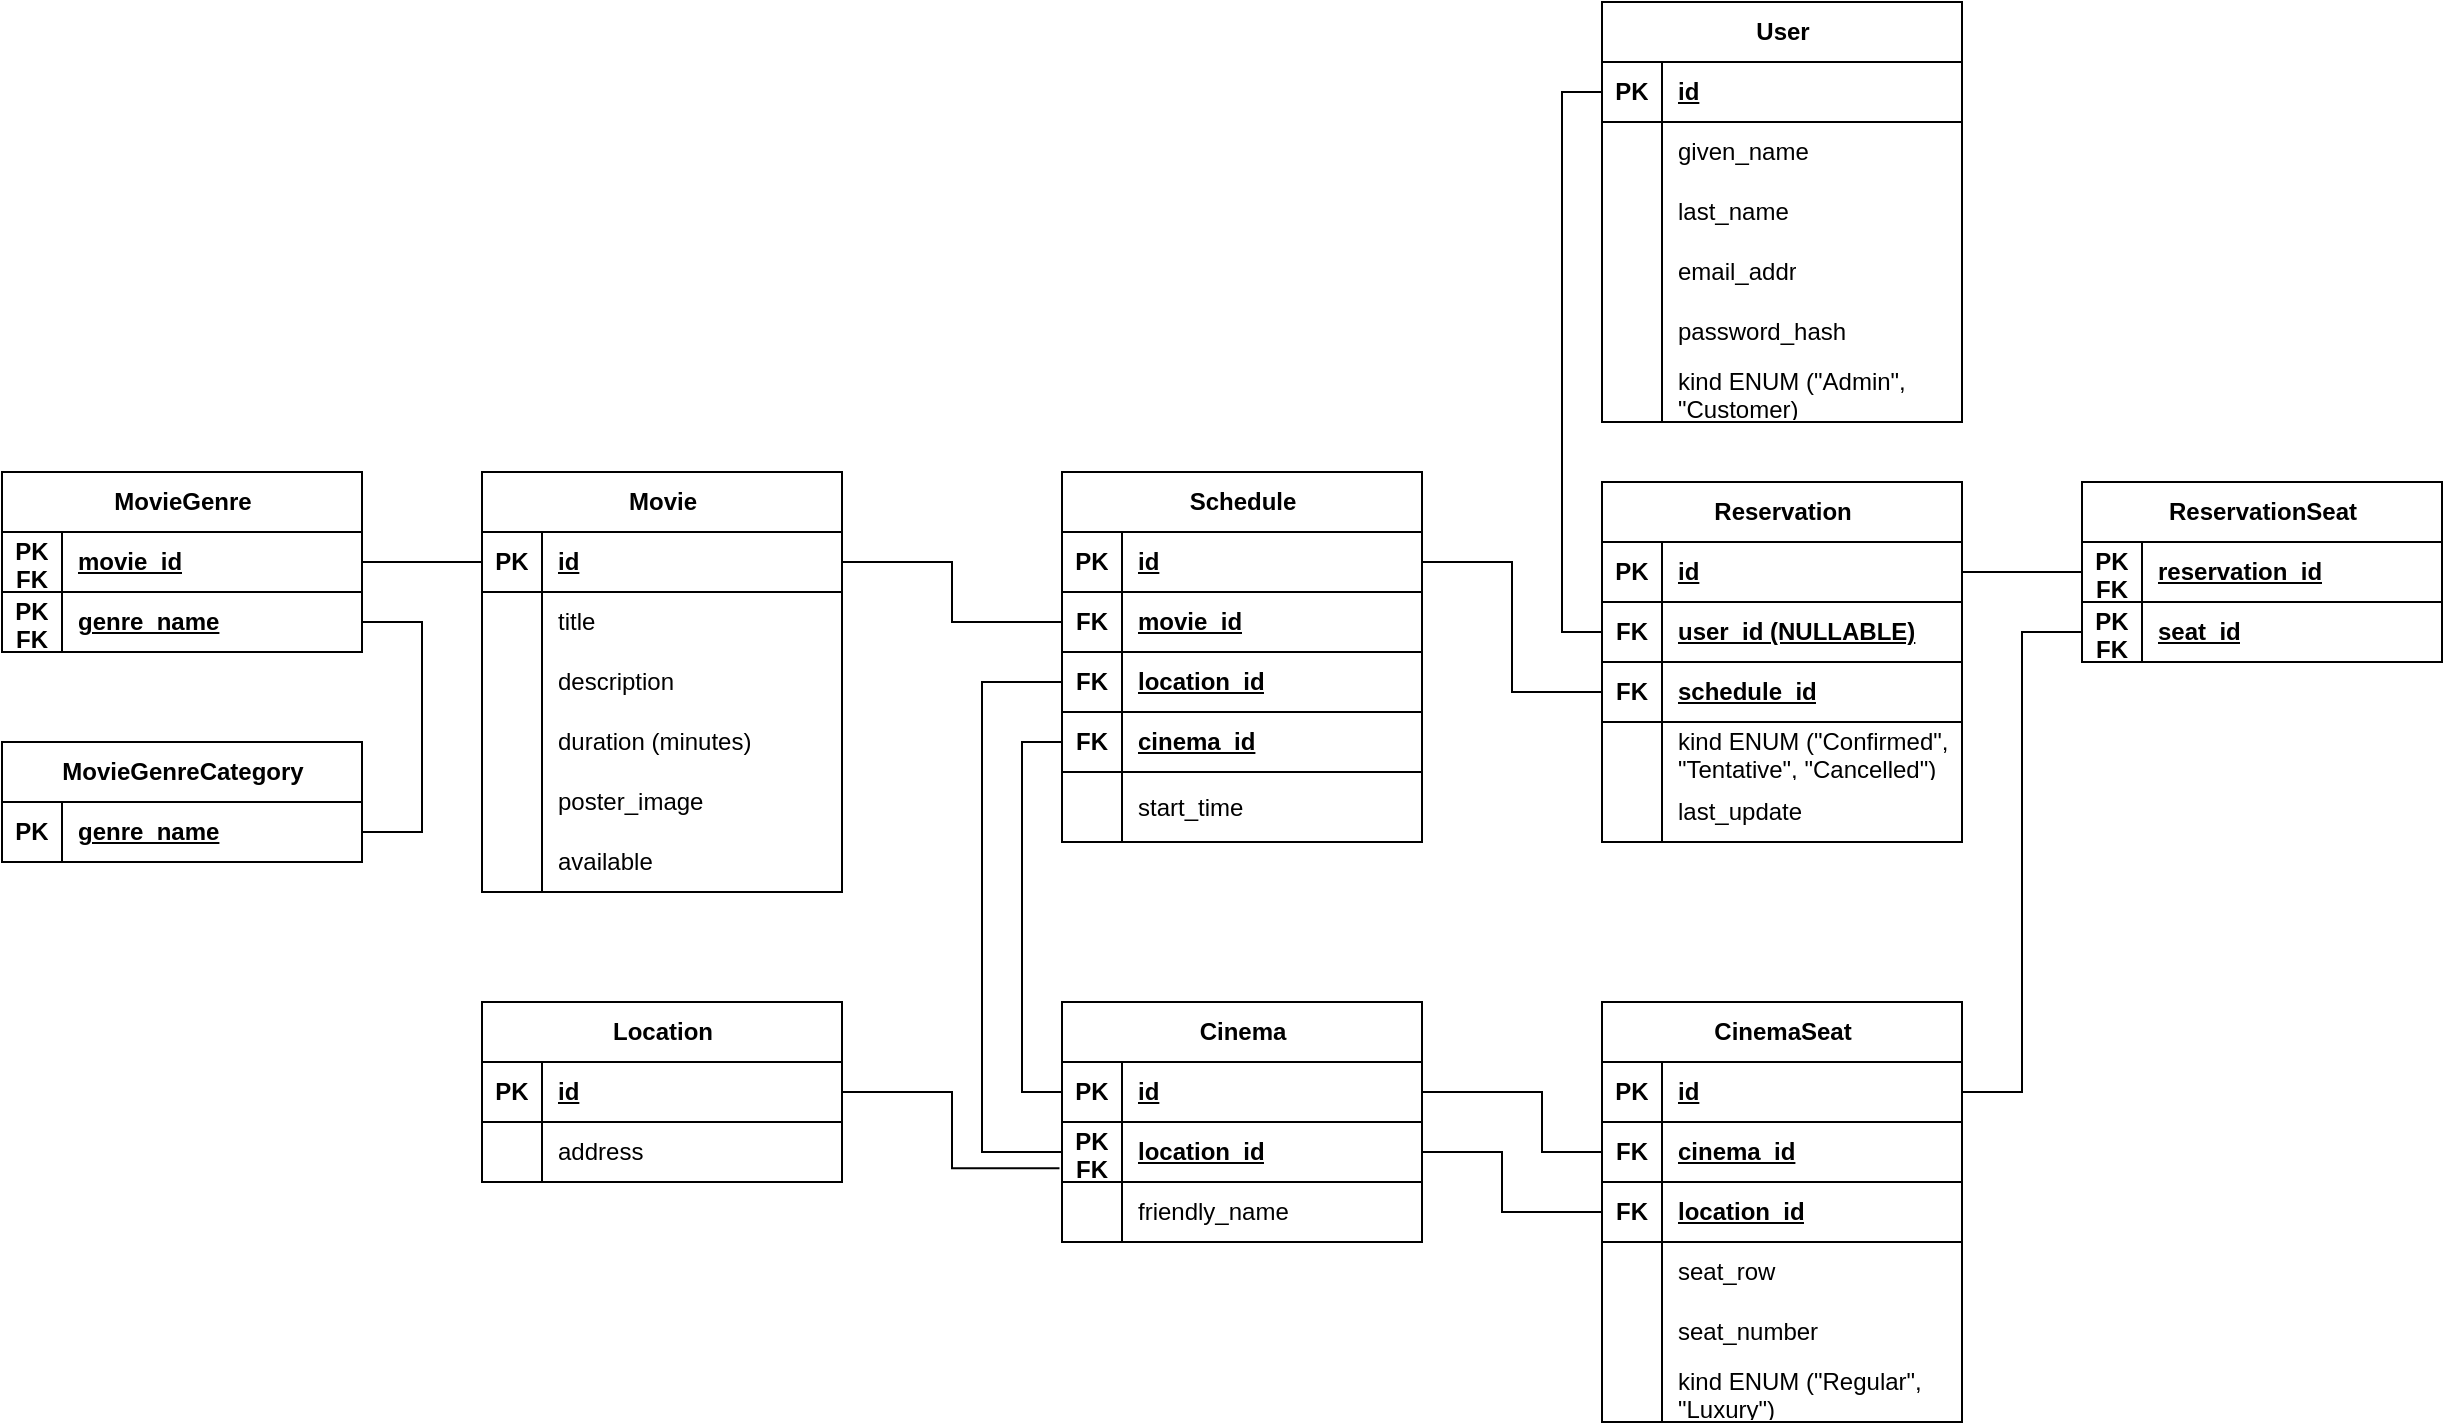 <mxfile version="28.0.4">
  <diagram name="Page-1" id="zfXuP40hSpbdr9lOSore">
    <mxGraphModel dx="1469" dy="2016" grid="1" gridSize="10" guides="1" tooltips="1" connect="1" arrows="1" fold="1" page="1" pageScale="1" pageWidth="850" pageHeight="1100" math="0" shadow="0">
      <root>
        <mxCell id="0" />
        <mxCell id="1" parent="0" />
        <mxCell id="dxzVCHBgNI3XaFUVQ8FP-151" value="CinemaSeat" style="shape=table;startSize=30;container=1;collapsible=1;childLayout=tableLayout;fixedRows=1;rowLines=0;fontStyle=1;align=center;resizeLast=1;html=1;" vertex="1" parent="1">
          <mxGeometry x="840" y="540" width="180" height="210" as="geometry" />
        </mxCell>
        <mxCell id="dxzVCHBgNI3XaFUVQ8FP-152" value="" style="shape=tableRow;horizontal=0;startSize=0;swimlaneHead=0;swimlaneBody=0;fillColor=none;collapsible=0;dropTarget=0;points=[[0,0.5],[1,0.5]];portConstraint=eastwest;top=0;left=0;right=0;bottom=1;" vertex="1" parent="dxzVCHBgNI3XaFUVQ8FP-151">
          <mxGeometry y="30" width="180" height="30" as="geometry" />
        </mxCell>
        <mxCell id="dxzVCHBgNI3XaFUVQ8FP-153" value="PK" style="shape=partialRectangle;connectable=0;fillColor=none;top=0;left=0;bottom=0;right=0;fontStyle=1;overflow=hidden;whiteSpace=wrap;html=1;" vertex="1" parent="dxzVCHBgNI3XaFUVQ8FP-152">
          <mxGeometry width="30" height="30" as="geometry">
            <mxRectangle width="30" height="30" as="alternateBounds" />
          </mxGeometry>
        </mxCell>
        <mxCell id="dxzVCHBgNI3XaFUVQ8FP-154" value="id" style="shape=partialRectangle;connectable=0;fillColor=none;top=0;left=0;bottom=0;right=0;align=left;spacingLeft=6;fontStyle=5;overflow=hidden;whiteSpace=wrap;html=1;" vertex="1" parent="dxzVCHBgNI3XaFUVQ8FP-152">
          <mxGeometry x="30" width="150" height="30" as="geometry">
            <mxRectangle width="150" height="30" as="alternateBounds" />
          </mxGeometry>
        </mxCell>
        <mxCell id="dxzVCHBgNI3XaFUVQ8FP-155" style="shape=tableRow;horizontal=0;startSize=0;swimlaneHead=0;swimlaneBody=0;fillColor=none;collapsible=0;dropTarget=0;points=[[0,0.5],[1,0.5]];portConstraint=eastwest;top=0;left=0;right=0;bottom=1;" vertex="1" parent="dxzVCHBgNI3XaFUVQ8FP-151">
          <mxGeometry y="60" width="180" height="30" as="geometry" />
        </mxCell>
        <mxCell id="dxzVCHBgNI3XaFUVQ8FP-156" value="FK" style="shape=partialRectangle;connectable=0;fillColor=none;top=0;left=0;bottom=0;right=0;fontStyle=1;overflow=hidden;whiteSpace=wrap;html=1;" vertex="1" parent="dxzVCHBgNI3XaFUVQ8FP-155">
          <mxGeometry width="30" height="30" as="geometry">
            <mxRectangle width="30" height="30" as="alternateBounds" />
          </mxGeometry>
        </mxCell>
        <mxCell id="dxzVCHBgNI3XaFUVQ8FP-157" value="cinema_id" style="shape=partialRectangle;connectable=0;fillColor=none;top=0;left=0;bottom=0;right=0;align=left;spacingLeft=6;fontStyle=5;overflow=hidden;whiteSpace=wrap;html=1;" vertex="1" parent="dxzVCHBgNI3XaFUVQ8FP-155">
          <mxGeometry x="30" width="150" height="30" as="geometry">
            <mxRectangle width="150" height="30" as="alternateBounds" />
          </mxGeometry>
        </mxCell>
        <mxCell id="dxzVCHBgNI3XaFUVQ8FP-158" style="shape=tableRow;horizontal=0;startSize=0;swimlaneHead=0;swimlaneBody=0;fillColor=none;collapsible=0;dropTarget=0;points=[[0,0.5],[1,0.5]];portConstraint=eastwest;top=0;left=0;right=0;bottom=1;" vertex="1" parent="dxzVCHBgNI3XaFUVQ8FP-151">
          <mxGeometry y="90" width="180" height="30" as="geometry" />
        </mxCell>
        <mxCell id="dxzVCHBgNI3XaFUVQ8FP-159" value="FK" style="shape=partialRectangle;connectable=0;fillColor=none;top=0;left=0;bottom=0;right=0;fontStyle=1;overflow=hidden;whiteSpace=wrap;html=1;" vertex="1" parent="dxzVCHBgNI3XaFUVQ8FP-158">
          <mxGeometry width="30" height="30" as="geometry">
            <mxRectangle width="30" height="30" as="alternateBounds" />
          </mxGeometry>
        </mxCell>
        <mxCell id="dxzVCHBgNI3XaFUVQ8FP-160" value="location_id" style="shape=partialRectangle;connectable=0;fillColor=none;top=0;left=0;bottom=0;right=0;align=left;spacingLeft=6;fontStyle=5;overflow=hidden;whiteSpace=wrap;html=1;" vertex="1" parent="dxzVCHBgNI3XaFUVQ8FP-158">
          <mxGeometry x="30" width="150" height="30" as="geometry">
            <mxRectangle width="150" height="30" as="alternateBounds" />
          </mxGeometry>
        </mxCell>
        <mxCell id="dxzVCHBgNI3XaFUVQ8FP-161" style="shape=tableRow;horizontal=0;startSize=0;swimlaneHead=0;swimlaneBody=0;fillColor=none;collapsible=0;dropTarget=0;points=[[0,0.5],[1,0.5]];portConstraint=eastwest;top=0;left=0;right=0;bottom=0;" vertex="1" parent="dxzVCHBgNI3XaFUVQ8FP-151">
          <mxGeometry y="120" width="180" height="30" as="geometry" />
        </mxCell>
        <mxCell id="dxzVCHBgNI3XaFUVQ8FP-162" style="shape=partialRectangle;connectable=0;fillColor=none;top=0;left=0;bottom=0;right=0;editable=1;overflow=hidden;whiteSpace=wrap;html=1;" vertex="1" parent="dxzVCHBgNI3XaFUVQ8FP-161">
          <mxGeometry width="30" height="30" as="geometry">
            <mxRectangle width="30" height="30" as="alternateBounds" />
          </mxGeometry>
        </mxCell>
        <mxCell id="dxzVCHBgNI3XaFUVQ8FP-163" value="seat_row" style="shape=partialRectangle;connectable=0;fillColor=none;top=0;left=0;bottom=0;right=0;align=left;spacingLeft=6;overflow=hidden;whiteSpace=wrap;html=1;" vertex="1" parent="dxzVCHBgNI3XaFUVQ8FP-161">
          <mxGeometry x="30" width="150" height="30" as="geometry">
            <mxRectangle width="150" height="30" as="alternateBounds" />
          </mxGeometry>
        </mxCell>
        <mxCell id="dxzVCHBgNI3XaFUVQ8FP-164" style="shape=tableRow;horizontal=0;startSize=0;swimlaneHead=0;swimlaneBody=0;fillColor=none;collapsible=0;dropTarget=0;points=[[0,0.5],[1,0.5]];portConstraint=eastwest;top=0;left=0;right=0;bottom=0;" vertex="1" parent="dxzVCHBgNI3XaFUVQ8FP-151">
          <mxGeometry y="150" width="180" height="30" as="geometry" />
        </mxCell>
        <mxCell id="dxzVCHBgNI3XaFUVQ8FP-165" style="shape=partialRectangle;connectable=0;fillColor=none;top=0;left=0;bottom=0;right=0;editable=1;overflow=hidden;whiteSpace=wrap;html=1;" vertex="1" parent="dxzVCHBgNI3XaFUVQ8FP-164">
          <mxGeometry width="30" height="30" as="geometry">
            <mxRectangle width="30" height="30" as="alternateBounds" />
          </mxGeometry>
        </mxCell>
        <mxCell id="dxzVCHBgNI3XaFUVQ8FP-166" value="seat_number" style="shape=partialRectangle;connectable=0;fillColor=none;top=0;left=0;bottom=0;right=0;align=left;spacingLeft=6;overflow=hidden;whiteSpace=wrap;html=1;" vertex="1" parent="dxzVCHBgNI3XaFUVQ8FP-164">
          <mxGeometry x="30" width="150" height="30" as="geometry">
            <mxRectangle width="150" height="30" as="alternateBounds" />
          </mxGeometry>
        </mxCell>
        <mxCell id="dxzVCHBgNI3XaFUVQ8FP-167" value="" style="shape=tableRow;horizontal=0;startSize=0;swimlaneHead=0;swimlaneBody=0;fillColor=none;collapsible=0;dropTarget=0;points=[[0,0.5],[1,0.5]];portConstraint=eastwest;top=0;left=0;right=0;bottom=0;" vertex="1" parent="dxzVCHBgNI3XaFUVQ8FP-151">
          <mxGeometry y="180" width="180" height="30" as="geometry" />
        </mxCell>
        <mxCell id="dxzVCHBgNI3XaFUVQ8FP-168" value="" style="shape=partialRectangle;connectable=0;fillColor=none;top=0;left=0;bottom=0;right=0;editable=1;overflow=hidden;whiteSpace=wrap;html=1;" vertex="1" parent="dxzVCHBgNI3XaFUVQ8FP-167">
          <mxGeometry width="30" height="30" as="geometry">
            <mxRectangle width="30" height="30" as="alternateBounds" />
          </mxGeometry>
        </mxCell>
        <mxCell id="dxzVCHBgNI3XaFUVQ8FP-169" value="kind ENUM (&quot;Regular&quot;, &quot;Luxury&quot;)" style="shape=partialRectangle;connectable=0;fillColor=none;top=0;left=0;bottom=0;right=0;align=left;spacingLeft=6;overflow=hidden;whiteSpace=wrap;html=1;" vertex="1" parent="dxzVCHBgNI3XaFUVQ8FP-167">
          <mxGeometry x="30" width="150" height="30" as="geometry">
            <mxRectangle width="150" height="30" as="alternateBounds" />
          </mxGeometry>
        </mxCell>
        <mxCell id="dxzVCHBgNI3XaFUVQ8FP-170" value="Cinema" style="shape=table;startSize=30;container=1;collapsible=1;childLayout=tableLayout;fixedRows=1;rowLines=0;fontStyle=1;align=center;resizeLast=1;html=1;" vertex="1" parent="1">
          <mxGeometry x="570" y="540" width="180" height="120" as="geometry" />
        </mxCell>
        <mxCell id="dxzVCHBgNI3XaFUVQ8FP-171" value="" style="shape=tableRow;horizontal=0;startSize=0;swimlaneHead=0;swimlaneBody=0;fillColor=none;collapsible=0;dropTarget=0;points=[[0,0.5],[1,0.5]];portConstraint=eastwest;top=0;left=0;right=0;bottom=1;" vertex="1" parent="dxzVCHBgNI3XaFUVQ8FP-170">
          <mxGeometry y="30" width="180" height="30" as="geometry" />
        </mxCell>
        <mxCell id="dxzVCHBgNI3XaFUVQ8FP-172" value="PK" style="shape=partialRectangle;connectable=0;fillColor=none;top=0;left=0;bottom=0;right=0;fontStyle=1;overflow=hidden;whiteSpace=wrap;html=1;" vertex="1" parent="dxzVCHBgNI3XaFUVQ8FP-171">
          <mxGeometry width="30" height="30" as="geometry">
            <mxRectangle width="30" height="30" as="alternateBounds" />
          </mxGeometry>
        </mxCell>
        <mxCell id="dxzVCHBgNI3XaFUVQ8FP-173" value="id" style="shape=partialRectangle;connectable=0;fillColor=none;top=0;left=0;bottom=0;right=0;align=left;spacingLeft=6;fontStyle=5;overflow=hidden;whiteSpace=wrap;html=1;" vertex="1" parent="dxzVCHBgNI3XaFUVQ8FP-171">
          <mxGeometry x="30" width="150" height="30" as="geometry">
            <mxRectangle width="150" height="30" as="alternateBounds" />
          </mxGeometry>
        </mxCell>
        <mxCell id="dxzVCHBgNI3XaFUVQ8FP-174" style="shape=tableRow;horizontal=0;startSize=0;swimlaneHead=0;swimlaneBody=0;fillColor=none;collapsible=0;dropTarget=0;points=[[0,0.5],[1,0.5]];portConstraint=eastwest;top=0;left=0;right=0;bottom=1;" vertex="1" parent="dxzVCHBgNI3XaFUVQ8FP-170">
          <mxGeometry y="60" width="180" height="30" as="geometry" />
        </mxCell>
        <mxCell id="dxzVCHBgNI3XaFUVQ8FP-175" value="&lt;div&gt;PK&lt;/div&gt;&lt;div&gt;FK&lt;/div&gt;" style="shape=partialRectangle;connectable=0;fillColor=none;top=0;left=0;bottom=0;right=0;fontStyle=1;overflow=hidden;whiteSpace=wrap;html=1;" vertex="1" parent="dxzVCHBgNI3XaFUVQ8FP-174">
          <mxGeometry width="30" height="30" as="geometry">
            <mxRectangle width="30" height="30" as="alternateBounds" />
          </mxGeometry>
        </mxCell>
        <mxCell id="dxzVCHBgNI3XaFUVQ8FP-176" value="location_id" style="shape=partialRectangle;connectable=0;fillColor=none;top=0;left=0;bottom=0;right=0;align=left;spacingLeft=6;fontStyle=5;overflow=hidden;whiteSpace=wrap;html=1;" vertex="1" parent="dxzVCHBgNI3XaFUVQ8FP-174">
          <mxGeometry x="30" width="150" height="30" as="geometry">
            <mxRectangle width="150" height="30" as="alternateBounds" />
          </mxGeometry>
        </mxCell>
        <mxCell id="dxzVCHBgNI3XaFUVQ8FP-177" value="" style="shape=tableRow;horizontal=0;startSize=0;swimlaneHead=0;swimlaneBody=0;fillColor=none;collapsible=0;dropTarget=0;points=[[0,0.5],[1,0.5]];portConstraint=eastwest;top=0;left=0;right=0;bottom=0;" vertex="1" parent="dxzVCHBgNI3XaFUVQ8FP-170">
          <mxGeometry y="90" width="180" height="30" as="geometry" />
        </mxCell>
        <mxCell id="dxzVCHBgNI3XaFUVQ8FP-178" value="" style="shape=partialRectangle;connectable=0;fillColor=none;top=0;left=0;bottom=0;right=0;editable=1;overflow=hidden;whiteSpace=wrap;html=1;" vertex="1" parent="dxzVCHBgNI3XaFUVQ8FP-177">
          <mxGeometry width="30" height="30" as="geometry">
            <mxRectangle width="30" height="30" as="alternateBounds" />
          </mxGeometry>
        </mxCell>
        <mxCell id="dxzVCHBgNI3XaFUVQ8FP-179" value="friendly_name" style="shape=partialRectangle;connectable=0;fillColor=none;top=0;left=0;bottom=0;right=0;align=left;spacingLeft=6;overflow=hidden;whiteSpace=wrap;html=1;" vertex="1" parent="dxzVCHBgNI3XaFUVQ8FP-177">
          <mxGeometry x="30" width="150" height="30" as="geometry">
            <mxRectangle width="150" height="30" as="alternateBounds" />
          </mxGeometry>
        </mxCell>
        <mxCell id="dxzVCHBgNI3XaFUVQ8FP-180" style="edgeStyle=orthogonalEdgeStyle;rounded=0;orthogonalLoop=1;jettySize=auto;html=1;exitX=0;exitY=0.5;exitDx=0;exitDy=0;entryX=1;entryY=0.5;entryDx=0;entryDy=0;endArrow=none;endFill=0;jumpStyle=arc;jumpSize=12;" edge="1" parent="1" source="dxzVCHBgNI3XaFUVQ8FP-155" target="dxzVCHBgNI3XaFUVQ8FP-171">
          <mxGeometry relative="1" as="geometry">
            <Array as="points">
              <mxPoint x="810" y="615" />
              <mxPoint x="810" y="585" />
            </Array>
          </mxGeometry>
        </mxCell>
        <mxCell id="dxzVCHBgNI3XaFUVQ8FP-181" style="edgeStyle=orthogonalEdgeStyle;rounded=0;orthogonalLoop=1;jettySize=auto;html=1;exitX=0;exitY=0.5;exitDx=0;exitDy=0;entryX=1;entryY=0.5;entryDx=0;entryDy=0;endArrow=none;endFill=0;" edge="1" parent="1" source="dxzVCHBgNI3XaFUVQ8FP-158" target="dxzVCHBgNI3XaFUVQ8FP-174">
          <mxGeometry relative="1" as="geometry">
            <Array as="points">
              <mxPoint x="790" y="645" />
              <mxPoint x="790" y="615" />
            </Array>
          </mxGeometry>
        </mxCell>
        <mxCell id="dxzVCHBgNI3XaFUVQ8FP-182" value="Location" style="shape=table;startSize=30;container=1;collapsible=1;childLayout=tableLayout;fixedRows=1;rowLines=0;fontStyle=1;align=center;resizeLast=1;html=1;" vertex="1" parent="1">
          <mxGeometry x="280" y="540" width="180" height="90" as="geometry" />
        </mxCell>
        <mxCell id="dxzVCHBgNI3XaFUVQ8FP-183" value="" style="shape=tableRow;horizontal=0;startSize=0;swimlaneHead=0;swimlaneBody=0;fillColor=none;collapsible=0;dropTarget=0;points=[[0,0.5],[1,0.5]];portConstraint=eastwest;top=0;left=0;right=0;bottom=1;" vertex="1" parent="dxzVCHBgNI3XaFUVQ8FP-182">
          <mxGeometry y="30" width="180" height="30" as="geometry" />
        </mxCell>
        <mxCell id="dxzVCHBgNI3XaFUVQ8FP-184" value="PK" style="shape=partialRectangle;connectable=0;fillColor=none;top=0;left=0;bottom=0;right=0;fontStyle=1;overflow=hidden;whiteSpace=wrap;html=1;" vertex="1" parent="dxzVCHBgNI3XaFUVQ8FP-183">
          <mxGeometry width="30" height="30" as="geometry">
            <mxRectangle width="30" height="30" as="alternateBounds" />
          </mxGeometry>
        </mxCell>
        <mxCell id="dxzVCHBgNI3XaFUVQ8FP-185" value="id" style="shape=partialRectangle;connectable=0;fillColor=none;top=0;left=0;bottom=0;right=0;align=left;spacingLeft=6;fontStyle=5;overflow=hidden;whiteSpace=wrap;html=1;" vertex="1" parent="dxzVCHBgNI3XaFUVQ8FP-183">
          <mxGeometry x="30" width="150" height="30" as="geometry">
            <mxRectangle width="150" height="30" as="alternateBounds" />
          </mxGeometry>
        </mxCell>
        <mxCell id="dxzVCHBgNI3XaFUVQ8FP-186" value="" style="shape=tableRow;horizontal=0;startSize=0;swimlaneHead=0;swimlaneBody=0;fillColor=none;collapsible=0;dropTarget=0;points=[[0,0.5],[1,0.5]];portConstraint=eastwest;top=0;left=0;right=0;bottom=0;" vertex="1" parent="dxzVCHBgNI3XaFUVQ8FP-182">
          <mxGeometry y="60" width="180" height="30" as="geometry" />
        </mxCell>
        <mxCell id="dxzVCHBgNI3XaFUVQ8FP-187" value="" style="shape=partialRectangle;connectable=0;fillColor=none;top=0;left=0;bottom=0;right=0;editable=1;overflow=hidden;whiteSpace=wrap;html=1;" vertex="1" parent="dxzVCHBgNI3XaFUVQ8FP-186">
          <mxGeometry width="30" height="30" as="geometry">
            <mxRectangle width="30" height="30" as="alternateBounds" />
          </mxGeometry>
        </mxCell>
        <mxCell id="dxzVCHBgNI3XaFUVQ8FP-188" value="address" style="shape=partialRectangle;connectable=0;fillColor=none;top=0;left=0;bottom=0;right=0;align=left;spacingLeft=6;overflow=hidden;whiteSpace=wrap;html=1;" vertex="1" parent="dxzVCHBgNI3XaFUVQ8FP-186">
          <mxGeometry x="30" width="150" height="30" as="geometry">
            <mxRectangle width="150" height="30" as="alternateBounds" />
          </mxGeometry>
        </mxCell>
        <mxCell id="dxzVCHBgNI3XaFUVQ8FP-189" style="edgeStyle=orthogonalEdgeStyle;shape=connector;rounded=0;jumpStyle=arc;jumpSize=12;orthogonalLoop=1;jettySize=auto;html=1;exitX=-0.007;exitY=0.769;exitDx=0;exitDy=0;entryX=1;entryY=0.5;entryDx=0;entryDy=0;strokeColor=default;align=center;verticalAlign=middle;fontFamily=Helvetica;fontSize=11;fontColor=default;labelBackgroundColor=default;endArrow=none;endFill=0;exitPerimeter=0;" edge="1" parent="1" source="dxzVCHBgNI3XaFUVQ8FP-174" target="dxzVCHBgNI3XaFUVQ8FP-183">
          <mxGeometry relative="1" as="geometry" />
        </mxCell>
        <mxCell id="dxzVCHBgNI3XaFUVQ8FP-190" value="Schedule" style="shape=table;startSize=30;container=1;collapsible=1;childLayout=tableLayout;fixedRows=1;rowLines=0;fontStyle=1;align=center;resizeLast=1;html=1;" vertex="1" parent="1">
          <mxGeometry x="570" y="275" width="180" height="185" as="geometry" />
        </mxCell>
        <mxCell id="dxzVCHBgNI3XaFUVQ8FP-191" value="" style="shape=tableRow;horizontal=0;startSize=0;swimlaneHead=0;swimlaneBody=0;fillColor=none;collapsible=0;dropTarget=0;points=[[0,0.5],[1,0.5]];portConstraint=eastwest;top=0;left=0;right=0;bottom=1;" vertex="1" parent="dxzVCHBgNI3XaFUVQ8FP-190">
          <mxGeometry y="30" width="180" height="30" as="geometry" />
        </mxCell>
        <mxCell id="dxzVCHBgNI3XaFUVQ8FP-192" value="PK" style="shape=partialRectangle;connectable=0;fillColor=none;top=0;left=0;bottom=0;right=0;fontStyle=1;overflow=hidden;whiteSpace=wrap;html=1;" vertex="1" parent="dxzVCHBgNI3XaFUVQ8FP-191">
          <mxGeometry width="30" height="30" as="geometry">
            <mxRectangle width="30" height="30" as="alternateBounds" />
          </mxGeometry>
        </mxCell>
        <mxCell id="dxzVCHBgNI3XaFUVQ8FP-193" value="id" style="shape=partialRectangle;connectable=0;fillColor=none;top=0;left=0;bottom=0;right=0;align=left;spacingLeft=6;fontStyle=5;overflow=hidden;whiteSpace=wrap;html=1;" vertex="1" parent="dxzVCHBgNI3XaFUVQ8FP-191">
          <mxGeometry x="30" width="150" height="30" as="geometry">
            <mxRectangle width="150" height="30" as="alternateBounds" />
          </mxGeometry>
        </mxCell>
        <mxCell id="dxzVCHBgNI3XaFUVQ8FP-211" style="shape=tableRow;horizontal=0;startSize=0;swimlaneHead=0;swimlaneBody=0;fillColor=none;collapsible=0;dropTarget=0;points=[[0,0.5],[1,0.5]];portConstraint=eastwest;top=0;left=0;right=0;bottom=1;" vertex="1" parent="dxzVCHBgNI3XaFUVQ8FP-190">
          <mxGeometry y="60" width="180" height="30" as="geometry" />
        </mxCell>
        <mxCell id="dxzVCHBgNI3XaFUVQ8FP-212" value="FK" style="shape=partialRectangle;connectable=0;fillColor=none;top=0;left=0;bottom=0;right=0;fontStyle=1;overflow=hidden;whiteSpace=wrap;html=1;" vertex="1" parent="dxzVCHBgNI3XaFUVQ8FP-211">
          <mxGeometry width="30" height="30" as="geometry">
            <mxRectangle width="30" height="30" as="alternateBounds" />
          </mxGeometry>
        </mxCell>
        <mxCell id="dxzVCHBgNI3XaFUVQ8FP-213" value="movie_id" style="shape=partialRectangle;connectable=0;fillColor=none;top=0;left=0;bottom=0;right=0;align=left;spacingLeft=6;fontStyle=5;overflow=hidden;whiteSpace=wrap;html=1;" vertex="1" parent="dxzVCHBgNI3XaFUVQ8FP-211">
          <mxGeometry x="30" width="150" height="30" as="geometry">
            <mxRectangle width="150" height="30" as="alternateBounds" />
          </mxGeometry>
        </mxCell>
        <mxCell id="dxzVCHBgNI3XaFUVQ8FP-194" style="shape=tableRow;horizontal=0;startSize=0;swimlaneHead=0;swimlaneBody=0;fillColor=none;collapsible=0;dropTarget=0;points=[[0,0.5],[1,0.5]];portConstraint=eastwest;top=0;left=0;right=0;bottom=1;" vertex="1" parent="dxzVCHBgNI3XaFUVQ8FP-190">
          <mxGeometry y="90" width="180" height="30" as="geometry" />
        </mxCell>
        <mxCell id="dxzVCHBgNI3XaFUVQ8FP-195" value="FK" style="shape=partialRectangle;connectable=0;fillColor=none;top=0;left=0;bottom=0;right=0;fontStyle=1;overflow=hidden;whiteSpace=wrap;html=1;" vertex="1" parent="dxzVCHBgNI3XaFUVQ8FP-194">
          <mxGeometry width="30" height="30" as="geometry">
            <mxRectangle width="30" height="30" as="alternateBounds" />
          </mxGeometry>
        </mxCell>
        <mxCell id="dxzVCHBgNI3XaFUVQ8FP-196" value="location_id" style="shape=partialRectangle;connectable=0;fillColor=none;top=0;left=0;bottom=0;right=0;align=left;spacingLeft=6;fontStyle=5;overflow=hidden;whiteSpace=wrap;html=1;" vertex="1" parent="dxzVCHBgNI3XaFUVQ8FP-194">
          <mxGeometry x="30" width="150" height="30" as="geometry">
            <mxRectangle width="150" height="30" as="alternateBounds" />
          </mxGeometry>
        </mxCell>
        <mxCell id="dxzVCHBgNI3XaFUVQ8FP-197" style="shape=tableRow;horizontal=0;startSize=0;swimlaneHead=0;swimlaneBody=0;fillColor=none;collapsible=0;dropTarget=0;points=[[0,0.5],[1,0.5]];portConstraint=eastwest;top=0;left=0;right=0;bottom=1;" vertex="1" parent="dxzVCHBgNI3XaFUVQ8FP-190">
          <mxGeometry y="120" width="180" height="30" as="geometry" />
        </mxCell>
        <mxCell id="dxzVCHBgNI3XaFUVQ8FP-198" value="FK" style="shape=partialRectangle;connectable=0;fillColor=none;top=0;left=0;bottom=0;right=0;fontStyle=1;overflow=hidden;whiteSpace=wrap;html=1;" vertex="1" parent="dxzVCHBgNI3XaFUVQ8FP-197">
          <mxGeometry width="30" height="30" as="geometry">
            <mxRectangle width="30" height="30" as="alternateBounds" />
          </mxGeometry>
        </mxCell>
        <mxCell id="dxzVCHBgNI3XaFUVQ8FP-199" value="cinema_id" style="shape=partialRectangle;connectable=0;fillColor=none;top=0;left=0;bottom=0;right=0;align=left;spacingLeft=6;fontStyle=5;overflow=hidden;whiteSpace=wrap;html=1;" vertex="1" parent="dxzVCHBgNI3XaFUVQ8FP-197">
          <mxGeometry x="30" width="150" height="30" as="geometry">
            <mxRectangle width="150" height="30" as="alternateBounds" />
          </mxGeometry>
        </mxCell>
        <mxCell id="dxzVCHBgNI3XaFUVQ8FP-206" style="shape=tableRow;horizontal=0;startSize=0;swimlaneHead=0;swimlaneBody=0;fillColor=none;collapsible=0;dropTarget=0;points=[[0,0.5],[1,0.5]];portConstraint=eastwest;top=0;left=0;right=0;bottom=1;" vertex="1" parent="dxzVCHBgNI3XaFUVQ8FP-190">
          <mxGeometry y="150" width="180" height="35" as="geometry" />
        </mxCell>
        <mxCell id="dxzVCHBgNI3XaFUVQ8FP-207" style="shape=partialRectangle;connectable=0;fillColor=none;top=0;left=0;bottom=0;right=0;fontStyle=1;overflow=hidden;whiteSpace=wrap;html=1;" vertex="1" parent="dxzVCHBgNI3XaFUVQ8FP-206">
          <mxGeometry width="30" height="35" as="geometry">
            <mxRectangle width="30" height="35" as="alternateBounds" />
          </mxGeometry>
        </mxCell>
        <mxCell id="dxzVCHBgNI3XaFUVQ8FP-208" value="start_time" style="shape=partialRectangle;connectable=0;fillColor=none;top=0;left=0;bottom=0;right=0;align=left;spacingLeft=6;fontStyle=0;overflow=hidden;whiteSpace=wrap;html=1;" vertex="1" parent="dxzVCHBgNI3XaFUVQ8FP-206">
          <mxGeometry x="30" width="150" height="35" as="geometry">
            <mxRectangle width="150" height="35" as="alternateBounds" />
          </mxGeometry>
        </mxCell>
        <mxCell id="dxzVCHBgNI3XaFUVQ8FP-209" style="edgeStyle=orthogonalEdgeStyle;shape=connector;rounded=0;jumpStyle=arc;jumpSize=12;orthogonalLoop=1;jettySize=auto;html=1;exitX=0;exitY=0.5;exitDx=0;exitDy=0;entryX=0;entryY=0.5;entryDx=0;entryDy=0;strokeColor=default;align=center;verticalAlign=middle;fontFamily=Helvetica;fontSize=11;fontColor=default;labelBackgroundColor=default;endArrow=none;endFill=0;" edge="1" parent="1" source="dxzVCHBgNI3XaFUVQ8FP-194" target="dxzVCHBgNI3XaFUVQ8FP-174">
          <mxGeometry relative="1" as="geometry">
            <Array as="points">
              <mxPoint x="530" y="380" />
              <mxPoint x="530" y="615" />
            </Array>
          </mxGeometry>
        </mxCell>
        <mxCell id="dxzVCHBgNI3XaFUVQ8FP-210" style="edgeStyle=orthogonalEdgeStyle;shape=connector;rounded=0;jumpStyle=arc;jumpSize=12;orthogonalLoop=1;jettySize=auto;html=1;exitX=0;exitY=0.5;exitDx=0;exitDy=0;entryX=0;entryY=0.5;entryDx=0;entryDy=0;strokeColor=default;align=center;verticalAlign=middle;fontFamily=Helvetica;fontSize=11;fontColor=default;labelBackgroundColor=default;endArrow=none;endFill=0;" edge="1" parent="1" source="dxzVCHBgNI3XaFUVQ8FP-197" target="dxzVCHBgNI3XaFUVQ8FP-171">
          <mxGeometry relative="1" as="geometry" />
        </mxCell>
        <mxCell id="dxzVCHBgNI3XaFUVQ8FP-214" value="Movie" style="shape=table;startSize=30;container=1;collapsible=1;childLayout=tableLayout;fixedRows=1;rowLines=0;fontStyle=1;align=center;resizeLast=1;html=1;" vertex="1" parent="1">
          <mxGeometry x="280" y="275" width="180" height="210" as="geometry" />
        </mxCell>
        <mxCell id="dxzVCHBgNI3XaFUVQ8FP-215" value="" style="shape=tableRow;horizontal=0;startSize=0;swimlaneHead=0;swimlaneBody=0;fillColor=none;collapsible=0;dropTarget=0;points=[[0,0.5],[1,0.5]];portConstraint=eastwest;top=0;left=0;right=0;bottom=1;" vertex="1" parent="dxzVCHBgNI3XaFUVQ8FP-214">
          <mxGeometry y="30" width="180" height="30" as="geometry" />
        </mxCell>
        <mxCell id="dxzVCHBgNI3XaFUVQ8FP-216" value="PK" style="shape=partialRectangle;connectable=0;fillColor=none;top=0;left=0;bottom=0;right=0;fontStyle=1;overflow=hidden;whiteSpace=wrap;html=1;" vertex="1" parent="dxzVCHBgNI3XaFUVQ8FP-215">
          <mxGeometry width="30" height="30" as="geometry">
            <mxRectangle width="30" height="30" as="alternateBounds" />
          </mxGeometry>
        </mxCell>
        <mxCell id="dxzVCHBgNI3XaFUVQ8FP-217" value="id" style="shape=partialRectangle;connectable=0;fillColor=none;top=0;left=0;bottom=0;right=0;align=left;spacingLeft=6;fontStyle=5;overflow=hidden;whiteSpace=wrap;html=1;" vertex="1" parent="dxzVCHBgNI3XaFUVQ8FP-215">
          <mxGeometry x="30" width="150" height="30" as="geometry">
            <mxRectangle width="150" height="30" as="alternateBounds" />
          </mxGeometry>
        </mxCell>
        <mxCell id="dxzVCHBgNI3XaFUVQ8FP-218" value="" style="shape=tableRow;horizontal=0;startSize=0;swimlaneHead=0;swimlaneBody=0;fillColor=none;collapsible=0;dropTarget=0;points=[[0,0.5],[1,0.5]];portConstraint=eastwest;top=0;left=0;right=0;bottom=0;" vertex="1" parent="dxzVCHBgNI3XaFUVQ8FP-214">
          <mxGeometry y="60" width="180" height="30" as="geometry" />
        </mxCell>
        <mxCell id="dxzVCHBgNI3XaFUVQ8FP-219" value="" style="shape=partialRectangle;connectable=0;fillColor=none;top=0;left=0;bottom=0;right=0;editable=1;overflow=hidden;whiteSpace=wrap;html=1;" vertex="1" parent="dxzVCHBgNI3XaFUVQ8FP-218">
          <mxGeometry width="30" height="30" as="geometry">
            <mxRectangle width="30" height="30" as="alternateBounds" />
          </mxGeometry>
        </mxCell>
        <mxCell id="dxzVCHBgNI3XaFUVQ8FP-220" value="title" style="shape=partialRectangle;connectable=0;fillColor=none;top=0;left=0;bottom=0;right=0;align=left;spacingLeft=6;overflow=hidden;whiteSpace=wrap;html=1;" vertex="1" parent="dxzVCHBgNI3XaFUVQ8FP-218">
          <mxGeometry x="30" width="150" height="30" as="geometry">
            <mxRectangle width="150" height="30" as="alternateBounds" />
          </mxGeometry>
        </mxCell>
        <mxCell id="dxzVCHBgNI3XaFUVQ8FP-221" value="" style="shape=tableRow;horizontal=0;startSize=0;swimlaneHead=0;swimlaneBody=0;fillColor=none;collapsible=0;dropTarget=0;points=[[0,0.5],[1,0.5]];portConstraint=eastwest;top=0;left=0;right=0;bottom=0;" vertex="1" parent="dxzVCHBgNI3XaFUVQ8FP-214">
          <mxGeometry y="90" width="180" height="30" as="geometry" />
        </mxCell>
        <mxCell id="dxzVCHBgNI3XaFUVQ8FP-222" value="" style="shape=partialRectangle;connectable=0;fillColor=none;top=0;left=0;bottom=0;right=0;editable=1;overflow=hidden;whiteSpace=wrap;html=1;" vertex="1" parent="dxzVCHBgNI3XaFUVQ8FP-221">
          <mxGeometry width="30" height="30" as="geometry">
            <mxRectangle width="30" height="30" as="alternateBounds" />
          </mxGeometry>
        </mxCell>
        <mxCell id="dxzVCHBgNI3XaFUVQ8FP-223" value="description" style="shape=partialRectangle;connectable=0;fillColor=none;top=0;left=0;bottom=0;right=0;align=left;spacingLeft=6;overflow=hidden;whiteSpace=wrap;html=1;" vertex="1" parent="dxzVCHBgNI3XaFUVQ8FP-221">
          <mxGeometry x="30" width="150" height="30" as="geometry">
            <mxRectangle width="150" height="30" as="alternateBounds" />
          </mxGeometry>
        </mxCell>
        <mxCell id="dxzVCHBgNI3XaFUVQ8FP-224" value="" style="shape=tableRow;horizontal=0;startSize=0;swimlaneHead=0;swimlaneBody=0;fillColor=none;collapsible=0;dropTarget=0;points=[[0,0.5],[1,0.5]];portConstraint=eastwest;top=0;left=0;right=0;bottom=0;" vertex="1" parent="dxzVCHBgNI3XaFUVQ8FP-214">
          <mxGeometry y="120" width="180" height="30" as="geometry" />
        </mxCell>
        <mxCell id="dxzVCHBgNI3XaFUVQ8FP-225" value="" style="shape=partialRectangle;connectable=0;fillColor=none;top=0;left=0;bottom=0;right=0;editable=1;overflow=hidden;whiteSpace=wrap;html=1;" vertex="1" parent="dxzVCHBgNI3XaFUVQ8FP-224">
          <mxGeometry width="30" height="30" as="geometry">
            <mxRectangle width="30" height="30" as="alternateBounds" />
          </mxGeometry>
        </mxCell>
        <mxCell id="dxzVCHBgNI3XaFUVQ8FP-226" value="duration (minutes)" style="shape=partialRectangle;connectable=0;fillColor=none;top=0;left=0;bottom=0;right=0;align=left;spacingLeft=6;overflow=hidden;whiteSpace=wrap;html=1;" vertex="1" parent="dxzVCHBgNI3XaFUVQ8FP-224">
          <mxGeometry x="30" width="150" height="30" as="geometry">
            <mxRectangle width="150" height="30" as="alternateBounds" />
          </mxGeometry>
        </mxCell>
        <mxCell id="dxzVCHBgNI3XaFUVQ8FP-227" style="shape=tableRow;horizontal=0;startSize=0;swimlaneHead=0;swimlaneBody=0;fillColor=none;collapsible=0;dropTarget=0;points=[[0,0.5],[1,0.5]];portConstraint=eastwest;top=0;left=0;right=0;bottom=0;" vertex="1" parent="dxzVCHBgNI3XaFUVQ8FP-214">
          <mxGeometry y="150" width="180" height="30" as="geometry" />
        </mxCell>
        <mxCell id="dxzVCHBgNI3XaFUVQ8FP-228" style="shape=partialRectangle;connectable=0;fillColor=none;top=0;left=0;bottom=0;right=0;editable=1;overflow=hidden;whiteSpace=wrap;html=1;" vertex="1" parent="dxzVCHBgNI3XaFUVQ8FP-227">
          <mxGeometry width="30" height="30" as="geometry">
            <mxRectangle width="30" height="30" as="alternateBounds" />
          </mxGeometry>
        </mxCell>
        <mxCell id="dxzVCHBgNI3XaFUVQ8FP-229" value="poster_image" style="shape=partialRectangle;connectable=0;fillColor=none;top=0;left=0;bottom=0;right=0;align=left;spacingLeft=6;overflow=hidden;whiteSpace=wrap;html=1;" vertex="1" parent="dxzVCHBgNI3XaFUVQ8FP-227">
          <mxGeometry x="30" width="150" height="30" as="geometry">
            <mxRectangle width="150" height="30" as="alternateBounds" />
          </mxGeometry>
        </mxCell>
        <mxCell id="dxzVCHBgNI3XaFUVQ8FP-230" style="shape=tableRow;horizontal=0;startSize=0;swimlaneHead=0;swimlaneBody=0;fillColor=none;collapsible=0;dropTarget=0;points=[[0,0.5],[1,0.5]];portConstraint=eastwest;top=0;left=0;right=0;bottom=0;" vertex="1" parent="dxzVCHBgNI3XaFUVQ8FP-214">
          <mxGeometry y="180" width="180" height="30" as="geometry" />
        </mxCell>
        <mxCell id="dxzVCHBgNI3XaFUVQ8FP-231" style="shape=partialRectangle;connectable=0;fillColor=none;top=0;left=0;bottom=0;right=0;editable=1;overflow=hidden;whiteSpace=wrap;html=1;" vertex="1" parent="dxzVCHBgNI3XaFUVQ8FP-230">
          <mxGeometry width="30" height="30" as="geometry">
            <mxRectangle width="30" height="30" as="alternateBounds" />
          </mxGeometry>
        </mxCell>
        <mxCell id="dxzVCHBgNI3XaFUVQ8FP-232" value="available" style="shape=partialRectangle;connectable=0;fillColor=none;top=0;left=0;bottom=0;right=0;align=left;spacingLeft=6;overflow=hidden;whiteSpace=wrap;html=1;" vertex="1" parent="dxzVCHBgNI3XaFUVQ8FP-230">
          <mxGeometry x="30" width="150" height="30" as="geometry">
            <mxRectangle width="150" height="30" as="alternateBounds" />
          </mxGeometry>
        </mxCell>
        <mxCell id="dxzVCHBgNI3XaFUVQ8FP-233" style="edgeStyle=orthogonalEdgeStyle;shape=connector;rounded=0;jumpStyle=arc;jumpSize=12;orthogonalLoop=1;jettySize=auto;html=1;exitX=0;exitY=0.5;exitDx=0;exitDy=0;entryX=1;entryY=0.5;entryDx=0;entryDy=0;strokeColor=default;align=center;verticalAlign=middle;fontFamily=Helvetica;fontSize=11;fontColor=default;labelBackgroundColor=default;endArrow=none;endFill=0;" edge="1" parent="1" source="dxzVCHBgNI3XaFUVQ8FP-211" target="dxzVCHBgNI3XaFUVQ8FP-215">
          <mxGeometry relative="1" as="geometry" />
        </mxCell>
        <mxCell id="dxzVCHBgNI3XaFUVQ8FP-234" value="Reservation" style="shape=table;startSize=30;container=1;collapsible=1;childLayout=tableLayout;fixedRows=1;rowLines=0;fontStyle=1;align=center;resizeLast=1;html=1;" vertex="1" parent="1">
          <mxGeometry x="840" y="280" width="180" height="180" as="geometry" />
        </mxCell>
        <mxCell id="dxzVCHBgNI3XaFUVQ8FP-235" value="" style="shape=tableRow;horizontal=0;startSize=0;swimlaneHead=0;swimlaneBody=0;fillColor=none;collapsible=0;dropTarget=0;points=[[0,0.5],[1,0.5]];portConstraint=eastwest;top=0;left=0;right=0;bottom=1;" vertex="1" parent="dxzVCHBgNI3XaFUVQ8FP-234">
          <mxGeometry y="30" width="180" height="30" as="geometry" />
        </mxCell>
        <mxCell id="dxzVCHBgNI3XaFUVQ8FP-236" value="PK" style="shape=partialRectangle;connectable=0;fillColor=none;top=0;left=0;bottom=0;right=0;fontStyle=1;overflow=hidden;whiteSpace=wrap;html=1;" vertex="1" parent="dxzVCHBgNI3XaFUVQ8FP-235">
          <mxGeometry width="30" height="30" as="geometry">
            <mxRectangle width="30" height="30" as="alternateBounds" />
          </mxGeometry>
        </mxCell>
        <mxCell id="dxzVCHBgNI3XaFUVQ8FP-237" value="id" style="shape=partialRectangle;connectable=0;fillColor=none;top=0;left=0;bottom=0;right=0;align=left;spacingLeft=6;fontStyle=5;overflow=hidden;whiteSpace=wrap;html=1;" vertex="1" parent="dxzVCHBgNI3XaFUVQ8FP-235">
          <mxGeometry x="30" width="150" height="30" as="geometry">
            <mxRectangle width="150" height="30" as="alternateBounds" />
          </mxGeometry>
        </mxCell>
        <mxCell id="dxzVCHBgNI3XaFUVQ8FP-238" style="shape=tableRow;horizontal=0;startSize=0;swimlaneHead=0;swimlaneBody=0;fillColor=none;collapsible=0;dropTarget=0;points=[[0,0.5],[1,0.5]];portConstraint=eastwest;top=0;left=0;right=0;bottom=1;" vertex="1" parent="dxzVCHBgNI3XaFUVQ8FP-234">
          <mxGeometry y="60" width="180" height="30" as="geometry" />
        </mxCell>
        <mxCell id="dxzVCHBgNI3XaFUVQ8FP-239" value="FK" style="shape=partialRectangle;connectable=0;fillColor=none;top=0;left=0;bottom=0;right=0;fontStyle=1;overflow=hidden;whiteSpace=wrap;html=1;" vertex="1" parent="dxzVCHBgNI3XaFUVQ8FP-238">
          <mxGeometry width="30" height="30" as="geometry">
            <mxRectangle width="30" height="30" as="alternateBounds" />
          </mxGeometry>
        </mxCell>
        <mxCell id="dxzVCHBgNI3XaFUVQ8FP-240" value="user_id (NULLABLE)" style="shape=partialRectangle;connectable=0;fillColor=none;top=0;left=0;bottom=0;right=0;align=left;spacingLeft=6;fontStyle=5;overflow=hidden;whiteSpace=wrap;html=1;" vertex="1" parent="dxzVCHBgNI3XaFUVQ8FP-238">
          <mxGeometry x="30" width="150" height="30" as="geometry">
            <mxRectangle width="150" height="30" as="alternateBounds" />
          </mxGeometry>
        </mxCell>
        <mxCell id="dxzVCHBgNI3XaFUVQ8FP-241" style="shape=tableRow;horizontal=0;startSize=0;swimlaneHead=0;swimlaneBody=0;fillColor=none;collapsible=0;dropTarget=0;points=[[0,0.5],[1,0.5]];portConstraint=eastwest;top=0;left=0;right=0;bottom=1;" vertex="1" parent="dxzVCHBgNI3XaFUVQ8FP-234">
          <mxGeometry y="90" width="180" height="30" as="geometry" />
        </mxCell>
        <mxCell id="dxzVCHBgNI3XaFUVQ8FP-242" value="FK" style="shape=partialRectangle;connectable=0;fillColor=none;top=0;left=0;bottom=0;right=0;fontStyle=1;overflow=hidden;whiteSpace=wrap;html=1;" vertex="1" parent="dxzVCHBgNI3XaFUVQ8FP-241">
          <mxGeometry width="30" height="30" as="geometry">
            <mxRectangle width="30" height="30" as="alternateBounds" />
          </mxGeometry>
        </mxCell>
        <mxCell id="dxzVCHBgNI3XaFUVQ8FP-243" value="schedule_id" style="shape=partialRectangle;connectable=0;fillColor=none;top=0;left=0;bottom=0;right=0;align=left;spacingLeft=6;fontStyle=5;overflow=hidden;whiteSpace=wrap;html=1;" vertex="1" parent="dxzVCHBgNI3XaFUVQ8FP-241">
          <mxGeometry x="30" width="150" height="30" as="geometry">
            <mxRectangle width="150" height="30" as="alternateBounds" />
          </mxGeometry>
        </mxCell>
        <mxCell id="dxzVCHBgNI3XaFUVQ8FP-244" value="" style="shape=tableRow;horizontal=0;startSize=0;swimlaneHead=0;swimlaneBody=0;fillColor=none;collapsible=0;dropTarget=0;points=[[0,0.5],[1,0.5]];portConstraint=eastwest;top=0;left=0;right=0;bottom=0;" vertex="1" parent="dxzVCHBgNI3XaFUVQ8FP-234">
          <mxGeometry y="120" width="180" height="30" as="geometry" />
        </mxCell>
        <mxCell id="dxzVCHBgNI3XaFUVQ8FP-245" value="" style="shape=partialRectangle;connectable=0;fillColor=none;top=0;left=0;bottom=0;right=0;editable=1;overflow=hidden;whiteSpace=wrap;html=1;" vertex="1" parent="dxzVCHBgNI3XaFUVQ8FP-244">
          <mxGeometry width="30" height="30" as="geometry">
            <mxRectangle width="30" height="30" as="alternateBounds" />
          </mxGeometry>
        </mxCell>
        <mxCell id="dxzVCHBgNI3XaFUVQ8FP-246" value="&lt;div&gt;kind ENUM (&quot;Confirmed&quot;, &quot;Tentative&quot;, &quot;Cancelled&quot;)&lt;/div&gt;" style="shape=partialRectangle;connectable=0;fillColor=none;top=0;left=0;bottom=0;right=0;align=left;spacingLeft=6;overflow=hidden;whiteSpace=wrap;html=1;" vertex="1" parent="dxzVCHBgNI3XaFUVQ8FP-244">
          <mxGeometry x="30" width="150" height="30" as="geometry">
            <mxRectangle width="150" height="30" as="alternateBounds" />
          </mxGeometry>
        </mxCell>
        <mxCell id="dxzVCHBgNI3XaFUVQ8FP-247" style="shape=tableRow;horizontal=0;startSize=0;swimlaneHead=0;swimlaneBody=0;fillColor=none;collapsible=0;dropTarget=0;points=[[0,0.5],[1,0.5]];portConstraint=eastwest;top=0;left=0;right=0;bottom=0;" vertex="1" parent="dxzVCHBgNI3XaFUVQ8FP-234">
          <mxGeometry y="150" width="180" height="30" as="geometry" />
        </mxCell>
        <mxCell id="dxzVCHBgNI3XaFUVQ8FP-248" style="shape=partialRectangle;connectable=0;fillColor=none;top=0;left=0;bottom=0;right=0;editable=1;overflow=hidden;whiteSpace=wrap;html=1;" vertex="1" parent="dxzVCHBgNI3XaFUVQ8FP-247">
          <mxGeometry width="30" height="30" as="geometry">
            <mxRectangle width="30" height="30" as="alternateBounds" />
          </mxGeometry>
        </mxCell>
        <mxCell id="dxzVCHBgNI3XaFUVQ8FP-249" value="last_update" style="shape=partialRectangle;connectable=0;fillColor=none;top=0;left=0;bottom=0;right=0;align=left;spacingLeft=6;overflow=hidden;whiteSpace=wrap;html=1;" vertex="1" parent="dxzVCHBgNI3XaFUVQ8FP-247">
          <mxGeometry x="30" width="150" height="30" as="geometry">
            <mxRectangle width="150" height="30" as="alternateBounds" />
          </mxGeometry>
        </mxCell>
        <mxCell id="dxzVCHBgNI3XaFUVQ8FP-250" style="edgeStyle=orthogonalEdgeStyle;shape=connector;rounded=0;jumpStyle=arc;jumpSize=12;orthogonalLoop=1;jettySize=auto;html=1;exitX=0;exitY=0.5;exitDx=0;exitDy=0;entryX=1;entryY=0.5;entryDx=0;entryDy=0;strokeColor=default;align=center;verticalAlign=middle;fontFamily=Helvetica;fontSize=11;fontColor=default;labelBackgroundColor=default;endArrow=none;endFill=0;" edge="1" parent="1" source="dxzVCHBgNI3XaFUVQ8FP-241" target="dxzVCHBgNI3XaFUVQ8FP-191">
          <mxGeometry relative="1" as="geometry" />
        </mxCell>
        <mxCell id="dxzVCHBgNI3XaFUVQ8FP-251" value="ReservationSeat" style="shape=table;startSize=30;container=1;collapsible=1;childLayout=tableLayout;fixedRows=1;rowLines=0;fontStyle=1;align=center;resizeLast=1;html=1;" vertex="1" parent="1">
          <mxGeometry x="1080" y="280" width="180" height="90" as="geometry" />
        </mxCell>
        <mxCell id="dxzVCHBgNI3XaFUVQ8FP-252" value="" style="shape=tableRow;horizontal=0;startSize=0;swimlaneHead=0;swimlaneBody=0;fillColor=none;collapsible=0;dropTarget=0;points=[[0,0.5],[1,0.5]];portConstraint=eastwest;top=0;left=0;right=0;bottom=1;" vertex="1" parent="dxzVCHBgNI3XaFUVQ8FP-251">
          <mxGeometry y="30" width="180" height="30" as="geometry" />
        </mxCell>
        <mxCell id="dxzVCHBgNI3XaFUVQ8FP-253" value="&lt;div&gt;PK&lt;/div&gt;FK" style="shape=partialRectangle;connectable=0;fillColor=none;top=0;left=0;bottom=0;right=0;fontStyle=1;overflow=hidden;whiteSpace=wrap;html=1;" vertex="1" parent="dxzVCHBgNI3XaFUVQ8FP-252">
          <mxGeometry width="30" height="30" as="geometry">
            <mxRectangle width="30" height="30" as="alternateBounds" />
          </mxGeometry>
        </mxCell>
        <mxCell id="dxzVCHBgNI3XaFUVQ8FP-254" value="reservation_id" style="shape=partialRectangle;connectable=0;fillColor=none;top=0;left=0;bottom=0;right=0;align=left;spacingLeft=6;fontStyle=5;overflow=hidden;whiteSpace=wrap;html=1;" vertex="1" parent="dxzVCHBgNI3XaFUVQ8FP-252">
          <mxGeometry x="30" width="150" height="30" as="geometry">
            <mxRectangle width="150" height="30" as="alternateBounds" />
          </mxGeometry>
        </mxCell>
        <mxCell id="dxzVCHBgNI3XaFUVQ8FP-255" style="shape=tableRow;horizontal=0;startSize=0;swimlaneHead=0;swimlaneBody=0;fillColor=none;collapsible=0;dropTarget=0;points=[[0,0.5],[1,0.5]];portConstraint=eastwest;top=0;left=0;right=0;bottom=1;" vertex="1" parent="dxzVCHBgNI3XaFUVQ8FP-251">
          <mxGeometry y="60" width="180" height="30" as="geometry" />
        </mxCell>
        <mxCell id="dxzVCHBgNI3XaFUVQ8FP-256" value="&lt;div&gt;PK&lt;/div&gt;&lt;div&gt;FK&lt;/div&gt;" style="shape=partialRectangle;connectable=0;fillColor=none;top=0;left=0;bottom=0;right=0;fontStyle=1;overflow=hidden;whiteSpace=wrap;html=1;" vertex="1" parent="dxzVCHBgNI3XaFUVQ8FP-255">
          <mxGeometry width="30" height="30" as="geometry">
            <mxRectangle width="30" height="30" as="alternateBounds" />
          </mxGeometry>
        </mxCell>
        <mxCell id="dxzVCHBgNI3XaFUVQ8FP-257" value="seat_id" style="shape=partialRectangle;connectable=0;fillColor=none;top=0;left=0;bottom=0;right=0;align=left;spacingLeft=6;fontStyle=5;overflow=hidden;whiteSpace=wrap;html=1;" vertex="1" parent="dxzVCHBgNI3XaFUVQ8FP-255">
          <mxGeometry x="30" width="150" height="30" as="geometry">
            <mxRectangle width="150" height="30" as="alternateBounds" />
          </mxGeometry>
        </mxCell>
        <mxCell id="dxzVCHBgNI3XaFUVQ8FP-258" style="edgeStyle=orthogonalEdgeStyle;shape=connector;rounded=0;jumpStyle=arc;jumpSize=12;orthogonalLoop=1;jettySize=auto;html=1;exitX=0;exitY=0.5;exitDx=0;exitDy=0;entryX=1;entryY=0.5;entryDx=0;entryDy=0;strokeColor=default;align=center;verticalAlign=middle;fontFamily=Helvetica;fontSize=11;fontColor=default;labelBackgroundColor=default;endArrow=none;endFill=0;" edge="1" parent="1" source="dxzVCHBgNI3XaFUVQ8FP-252" target="dxzVCHBgNI3XaFUVQ8FP-235">
          <mxGeometry relative="1" as="geometry" />
        </mxCell>
        <mxCell id="dxzVCHBgNI3XaFUVQ8FP-259" style="edgeStyle=orthogonalEdgeStyle;shape=connector;rounded=0;jumpStyle=arc;jumpSize=12;orthogonalLoop=1;jettySize=auto;html=1;exitX=0;exitY=0.5;exitDx=0;exitDy=0;entryX=1;entryY=0.5;entryDx=0;entryDy=0;strokeColor=default;align=center;verticalAlign=middle;fontFamily=Helvetica;fontSize=11;fontColor=default;labelBackgroundColor=default;endArrow=none;endFill=0;" edge="1" parent="1" source="dxzVCHBgNI3XaFUVQ8FP-255" target="dxzVCHBgNI3XaFUVQ8FP-152">
          <mxGeometry relative="1" as="geometry" />
        </mxCell>
        <mxCell id="dxzVCHBgNI3XaFUVQ8FP-260" value="MovieGenreCategory" style="shape=table;startSize=30;container=1;collapsible=1;childLayout=tableLayout;fixedRows=1;rowLines=0;fontStyle=1;align=center;resizeLast=1;html=1;" vertex="1" parent="1">
          <mxGeometry x="40" y="410" width="180" height="60" as="geometry" />
        </mxCell>
        <mxCell id="dxzVCHBgNI3XaFUVQ8FP-261" value="" style="shape=tableRow;horizontal=0;startSize=0;swimlaneHead=0;swimlaneBody=0;fillColor=none;collapsible=0;dropTarget=0;points=[[0,0.5],[1,0.5]];portConstraint=eastwest;top=0;left=0;right=0;bottom=1;" vertex="1" parent="dxzVCHBgNI3XaFUVQ8FP-260">
          <mxGeometry y="30" width="180" height="30" as="geometry" />
        </mxCell>
        <mxCell id="dxzVCHBgNI3XaFUVQ8FP-262" value="PK" style="shape=partialRectangle;connectable=0;fillColor=none;top=0;left=0;bottom=0;right=0;fontStyle=1;overflow=hidden;whiteSpace=wrap;html=1;" vertex="1" parent="dxzVCHBgNI3XaFUVQ8FP-261">
          <mxGeometry width="30" height="30" as="geometry">
            <mxRectangle width="30" height="30" as="alternateBounds" />
          </mxGeometry>
        </mxCell>
        <mxCell id="dxzVCHBgNI3XaFUVQ8FP-263" value="genre_name" style="shape=partialRectangle;connectable=0;fillColor=none;top=0;left=0;bottom=0;right=0;align=left;spacingLeft=6;fontStyle=5;overflow=hidden;whiteSpace=wrap;html=1;" vertex="1" parent="dxzVCHBgNI3XaFUVQ8FP-261">
          <mxGeometry x="30" width="150" height="30" as="geometry">
            <mxRectangle width="150" height="30" as="alternateBounds" />
          </mxGeometry>
        </mxCell>
        <mxCell id="dxzVCHBgNI3XaFUVQ8FP-264" value="MovieGenre" style="shape=table;startSize=30;container=1;collapsible=1;childLayout=tableLayout;fixedRows=1;rowLines=0;fontStyle=1;align=center;resizeLast=1;html=1;" vertex="1" parent="1">
          <mxGeometry x="40" y="275" width="180" height="90" as="geometry" />
        </mxCell>
        <mxCell id="dxzVCHBgNI3XaFUVQ8FP-265" value="" style="shape=tableRow;horizontal=0;startSize=0;swimlaneHead=0;swimlaneBody=0;fillColor=none;collapsible=0;dropTarget=0;points=[[0,0.5],[1,0.5]];portConstraint=eastwest;top=0;left=0;right=0;bottom=1;" vertex="1" parent="dxzVCHBgNI3XaFUVQ8FP-264">
          <mxGeometry y="30" width="180" height="30" as="geometry" />
        </mxCell>
        <mxCell id="dxzVCHBgNI3XaFUVQ8FP-266" value="&lt;div&gt;PK&lt;/div&gt;FK" style="shape=partialRectangle;connectable=0;fillColor=none;top=0;left=0;bottom=0;right=0;fontStyle=1;overflow=hidden;whiteSpace=wrap;html=1;" vertex="1" parent="dxzVCHBgNI3XaFUVQ8FP-265">
          <mxGeometry width="30" height="30" as="geometry">
            <mxRectangle width="30" height="30" as="alternateBounds" />
          </mxGeometry>
        </mxCell>
        <mxCell id="dxzVCHBgNI3XaFUVQ8FP-267" value="movie_id" style="shape=partialRectangle;connectable=0;fillColor=none;top=0;left=0;bottom=0;right=0;align=left;spacingLeft=6;fontStyle=5;overflow=hidden;whiteSpace=wrap;html=1;" vertex="1" parent="dxzVCHBgNI3XaFUVQ8FP-265">
          <mxGeometry x="30" width="150" height="30" as="geometry">
            <mxRectangle width="150" height="30" as="alternateBounds" />
          </mxGeometry>
        </mxCell>
        <mxCell id="dxzVCHBgNI3XaFUVQ8FP-268" style="shape=tableRow;horizontal=0;startSize=0;swimlaneHead=0;swimlaneBody=0;fillColor=none;collapsible=0;dropTarget=0;points=[[0,0.5],[1,0.5]];portConstraint=eastwest;top=0;left=0;right=0;bottom=1;" vertex="1" parent="dxzVCHBgNI3XaFUVQ8FP-264">
          <mxGeometry y="60" width="180" height="30" as="geometry" />
        </mxCell>
        <mxCell id="dxzVCHBgNI3XaFUVQ8FP-269" value="&lt;div&gt;PK&lt;/div&gt;&lt;div&gt;FK&lt;/div&gt;" style="shape=partialRectangle;connectable=0;fillColor=none;top=0;left=0;bottom=0;right=0;fontStyle=1;overflow=hidden;whiteSpace=wrap;html=1;" vertex="1" parent="dxzVCHBgNI3XaFUVQ8FP-268">
          <mxGeometry width="30" height="30" as="geometry">
            <mxRectangle width="30" height="30" as="alternateBounds" />
          </mxGeometry>
        </mxCell>
        <mxCell id="dxzVCHBgNI3XaFUVQ8FP-270" value="genre_name" style="shape=partialRectangle;connectable=0;fillColor=none;top=0;left=0;bottom=0;right=0;align=left;spacingLeft=6;fontStyle=5;overflow=hidden;whiteSpace=wrap;html=1;" vertex="1" parent="dxzVCHBgNI3XaFUVQ8FP-268">
          <mxGeometry x="30" width="150" height="30" as="geometry">
            <mxRectangle width="150" height="30" as="alternateBounds" />
          </mxGeometry>
        </mxCell>
        <mxCell id="dxzVCHBgNI3XaFUVQ8FP-271" style="edgeStyle=orthogonalEdgeStyle;shape=connector;rounded=0;jumpStyle=arc;jumpSize=12;orthogonalLoop=1;jettySize=auto;html=1;exitX=1;exitY=0.5;exitDx=0;exitDy=0;entryX=0;entryY=0.5;entryDx=0;entryDy=0;strokeColor=default;align=center;verticalAlign=middle;fontFamily=Helvetica;fontSize=11;fontColor=default;labelBackgroundColor=default;endArrow=none;endFill=0;" edge="1" parent="1" source="dxzVCHBgNI3XaFUVQ8FP-265" target="dxzVCHBgNI3XaFUVQ8FP-215">
          <mxGeometry relative="1" as="geometry" />
        </mxCell>
        <mxCell id="dxzVCHBgNI3XaFUVQ8FP-272" style="edgeStyle=orthogonalEdgeStyle;shape=connector;rounded=0;jumpStyle=arc;jumpSize=12;orthogonalLoop=1;jettySize=auto;html=1;exitX=1;exitY=0.5;exitDx=0;exitDy=0;entryX=1;entryY=0.5;entryDx=0;entryDy=0;strokeColor=default;align=center;verticalAlign=middle;fontFamily=Helvetica;fontSize=11;fontColor=default;labelBackgroundColor=default;endArrow=none;endFill=0;" edge="1" parent="1" source="dxzVCHBgNI3XaFUVQ8FP-268" target="dxzVCHBgNI3XaFUVQ8FP-261">
          <mxGeometry relative="1" as="geometry">
            <Array as="points">
              <mxPoint x="250" y="350" />
              <mxPoint x="250" y="455" />
            </Array>
          </mxGeometry>
        </mxCell>
        <mxCell id="dxzVCHBgNI3XaFUVQ8FP-273" value="User" style="shape=table;startSize=30;container=1;collapsible=1;childLayout=tableLayout;fixedRows=1;rowLines=0;fontStyle=1;align=center;resizeLast=1;html=1;" vertex="1" parent="1">
          <mxGeometry x="840" y="40" width="180" height="210" as="geometry" />
        </mxCell>
        <mxCell id="dxzVCHBgNI3XaFUVQ8FP-274" value="" style="shape=tableRow;horizontal=0;startSize=0;swimlaneHead=0;swimlaneBody=0;fillColor=none;collapsible=0;dropTarget=0;points=[[0,0.5],[1,0.5]];portConstraint=eastwest;top=0;left=0;right=0;bottom=1;" vertex="1" parent="dxzVCHBgNI3XaFUVQ8FP-273">
          <mxGeometry y="30" width="180" height="30" as="geometry" />
        </mxCell>
        <mxCell id="dxzVCHBgNI3XaFUVQ8FP-275" value="PK" style="shape=partialRectangle;connectable=0;fillColor=none;top=0;left=0;bottom=0;right=0;fontStyle=1;overflow=hidden;whiteSpace=wrap;html=1;" vertex="1" parent="dxzVCHBgNI3XaFUVQ8FP-274">
          <mxGeometry width="30" height="30" as="geometry">
            <mxRectangle width="30" height="30" as="alternateBounds" />
          </mxGeometry>
        </mxCell>
        <mxCell id="dxzVCHBgNI3XaFUVQ8FP-276" value="id" style="shape=partialRectangle;connectable=0;fillColor=none;top=0;left=0;bottom=0;right=0;align=left;spacingLeft=6;fontStyle=5;overflow=hidden;whiteSpace=wrap;html=1;" vertex="1" parent="dxzVCHBgNI3XaFUVQ8FP-274">
          <mxGeometry x="30" width="150" height="30" as="geometry">
            <mxRectangle width="150" height="30" as="alternateBounds" />
          </mxGeometry>
        </mxCell>
        <mxCell id="dxzVCHBgNI3XaFUVQ8FP-277" value="" style="shape=tableRow;horizontal=0;startSize=0;swimlaneHead=0;swimlaneBody=0;fillColor=none;collapsible=0;dropTarget=0;points=[[0,0.5],[1,0.5]];portConstraint=eastwest;top=0;left=0;right=0;bottom=0;" vertex="1" parent="dxzVCHBgNI3XaFUVQ8FP-273">
          <mxGeometry y="60" width="180" height="30" as="geometry" />
        </mxCell>
        <mxCell id="dxzVCHBgNI3XaFUVQ8FP-278" value="" style="shape=partialRectangle;connectable=0;fillColor=none;top=0;left=0;bottom=0;right=0;editable=1;overflow=hidden;whiteSpace=wrap;html=1;" vertex="1" parent="dxzVCHBgNI3XaFUVQ8FP-277">
          <mxGeometry width="30" height="30" as="geometry">
            <mxRectangle width="30" height="30" as="alternateBounds" />
          </mxGeometry>
        </mxCell>
        <mxCell id="dxzVCHBgNI3XaFUVQ8FP-279" value="given_name" style="shape=partialRectangle;connectable=0;fillColor=none;top=0;left=0;bottom=0;right=0;align=left;spacingLeft=6;overflow=hidden;whiteSpace=wrap;html=1;" vertex="1" parent="dxzVCHBgNI3XaFUVQ8FP-277">
          <mxGeometry x="30" width="150" height="30" as="geometry">
            <mxRectangle width="150" height="30" as="alternateBounds" />
          </mxGeometry>
        </mxCell>
        <mxCell id="dxzVCHBgNI3XaFUVQ8FP-280" value="" style="shape=tableRow;horizontal=0;startSize=0;swimlaneHead=0;swimlaneBody=0;fillColor=none;collapsible=0;dropTarget=0;points=[[0,0.5],[1,0.5]];portConstraint=eastwest;top=0;left=0;right=0;bottom=0;" vertex="1" parent="dxzVCHBgNI3XaFUVQ8FP-273">
          <mxGeometry y="90" width="180" height="30" as="geometry" />
        </mxCell>
        <mxCell id="dxzVCHBgNI3XaFUVQ8FP-281" value="" style="shape=partialRectangle;connectable=0;fillColor=none;top=0;left=0;bottom=0;right=0;editable=1;overflow=hidden;whiteSpace=wrap;html=1;" vertex="1" parent="dxzVCHBgNI3XaFUVQ8FP-280">
          <mxGeometry width="30" height="30" as="geometry">
            <mxRectangle width="30" height="30" as="alternateBounds" />
          </mxGeometry>
        </mxCell>
        <mxCell id="dxzVCHBgNI3XaFUVQ8FP-282" value="last_name" style="shape=partialRectangle;connectable=0;fillColor=none;top=0;left=0;bottom=0;right=0;align=left;spacingLeft=6;overflow=hidden;whiteSpace=wrap;html=1;" vertex="1" parent="dxzVCHBgNI3XaFUVQ8FP-280">
          <mxGeometry x="30" width="150" height="30" as="geometry">
            <mxRectangle width="150" height="30" as="alternateBounds" />
          </mxGeometry>
        </mxCell>
        <mxCell id="dxzVCHBgNI3XaFUVQ8FP-283" style="shape=tableRow;horizontal=0;startSize=0;swimlaneHead=0;swimlaneBody=0;fillColor=none;collapsible=0;dropTarget=0;points=[[0,0.5],[1,0.5]];portConstraint=eastwest;top=0;left=0;right=0;bottom=0;" vertex="1" parent="dxzVCHBgNI3XaFUVQ8FP-273">
          <mxGeometry y="120" width="180" height="30" as="geometry" />
        </mxCell>
        <mxCell id="dxzVCHBgNI3XaFUVQ8FP-284" style="shape=partialRectangle;connectable=0;fillColor=none;top=0;left=0;bottom=0;right=0;editable=1;overflow=hidden;whiteSpace=wrap;html=1;" vertex="1" parent="dxzVCHBgNI3XaFUVQ8FP-283">
          <mxGeometry width="30" height="30" as="geometry">
            <mxRectangle width="30" height="30" as="alternateBounds" />
          </mxGeometry>
        </mxCell>
        <mxCell id="dxzVCHBgNI3XaFUVQ8FP-285" value="email_addr" style="shape=partialRectangle;connectable=0;fillColor=none;top=0;left=0;bottom=0;right=0;align=left;spacingLeft=6;overflow=hidden;whiteSpace=wrap;html=1;" vertex="1" parent="dxzVCHBgNI3XaFUVQ8FP-283">
          <mxGeometry x="30" width="150" height="30" as="geometry">
            <mxRectangle width="150" height="30" as="alternateBounds" />
          </mxGeometry>
        </mxCell>
        <mxCell id="dxzVCHBgNI3XaFUVQ8FP-286" style="shape=tableRow;horizontal=0;startSize=0;swimlaneHead=0;swimlaneBody=0;fillColor=none;collapsible=0;dropTarget=0;points=[[0,0.5],[1,0.5]];portConstraint=eastwest;top=0;left=0;right=0;bottom=0;" vertex="1" parent="dxzVCHBgNI3XaFUVQ8FP-273">
          <mxGeometry y="150" width="180" height="30" as="geometry" />
        </mxCell>
        <mxCell id="dxzVCHBgNI3XaFUVQ8FP-287" style="shape=partialRectangle;connectable=0;fillColor=none;top=0;left=0;bottom=0;right=0;editable=1;overflow=hidden;whiteSpace=wrap;html=1;" vertex="1" parent="dxzVCHBgNI3XaFUVQ8FP-286">
          <mxGeometry width="30" height="30" as="geometry">
            <mxRectangle width="30" height="30" as="alternateBounds" />
          </mxGeometry>
        </mxCell>
        <mxCell id="dxzVCHBgNI3XaFUVQ8FP-288" value="password_hash" style="shape=partialRectangle;connectable=0;fillColor=none;top=0;left=0;bottom=0;right=0;align=left;spacingLeft=6;overflow=hidden;whiteSpace=wrap;html=1;" vertex="1" parent="dxzVCHBgNI3XaFUVQ8FP-286">
          <mxGeometry x="30" width="150" height="30" as="geometry">
            <mxRectangle width="150" height="30" as="alternateBounds" />
          </mxGeometry>
        </mxCell>
        <mxCell id="dxzVCHBgNI3XaFUVQ8FP-289" value="" style="shape=tableRow;horizontal=0;startSize=0;swimlaneHead=0;swimlaneBody=0;fillColor=none;collapsible=0;dropTarget=0;points=[[0,0.5],[1,0.5]];portConstraint=eastwest;top=0;left=0;right=0;bottom=0;" vertex="1" parent="dxzVCHBgNI3XaFUVQ8FP-273">
          <mxGeometry y="180" width="180" height="30" as="geometry" />
        </mxCell>
        <mxCell id="dxzVCHBgNI3XaFUVQ8FP-290" value="" style="shape=partialRectangle;connectable=0;fillColor=none;top=0;left=0;bottom=0;right=0;editable=1;overflow=hidden;whiteSpace=wrap;html=1;" vertex="1" parent="dxzVCHBgNI3XaFUVQ8FP-289">
          <mxGeometry width="30" height="30" as="geometry">
            <mxRectangle width="30" height="30" as="alternateBounds" />
          </mxGeometry>
        </mxCell>
        <mxCell id="dxzVCHBgNI3XaFUVQ8FP-291" value="kind ENUM (&quot;Admin&quot;, &quot;Customer)" style="shape=partialRectangle;connectable=0;fillColor=none;top=0;left=0;bottom=0;right=0;align=left;spacingLeft=6;overflow=hidden;whiteSpace=wrap;html=1;" vertex="1" parent="dxzVCHBgNI3XaFUVQ8FP-289">
          <mxGeometry x="30" width="150" height="30" as="geometry">
            <mxRectangle width="150" height="30" as="alternateBounds" />
          </mxGeometry>
        </mxCell>
        <mxCell id="dxzVCHBgNI3XaFUVQ8FP-292" style="edgeStyle=orthogonalEdgeStyle;shape=connector;rounded=0;jumpStyle=arc;jumpSize=12;orthogonalLoop=1;jettySize=auto;html=1;exitX=0;exitY=0.5;exitDx=0;exitDy=0;entryX=0;entryY=0.5;entryDx=0;entryDy=0;strokeColor=default;align=center;verticalAlign=middle;fontFamily=Helvetica;fontSize=11;fontColor=default;labelBackgroundColor=default;endArrow=none;endFill=0;" edge="1" parent="1" source="dxzVCHBgNI3XaFUVQ8FP-238" target="dxzVCHBgNI3XaFUVQ8FP-274">
          <mxGeometry relative="1" as="geometry" />
        </mxCell>
      </root>
    </mxGraphModel>
  </diagram>
</mxfile>
